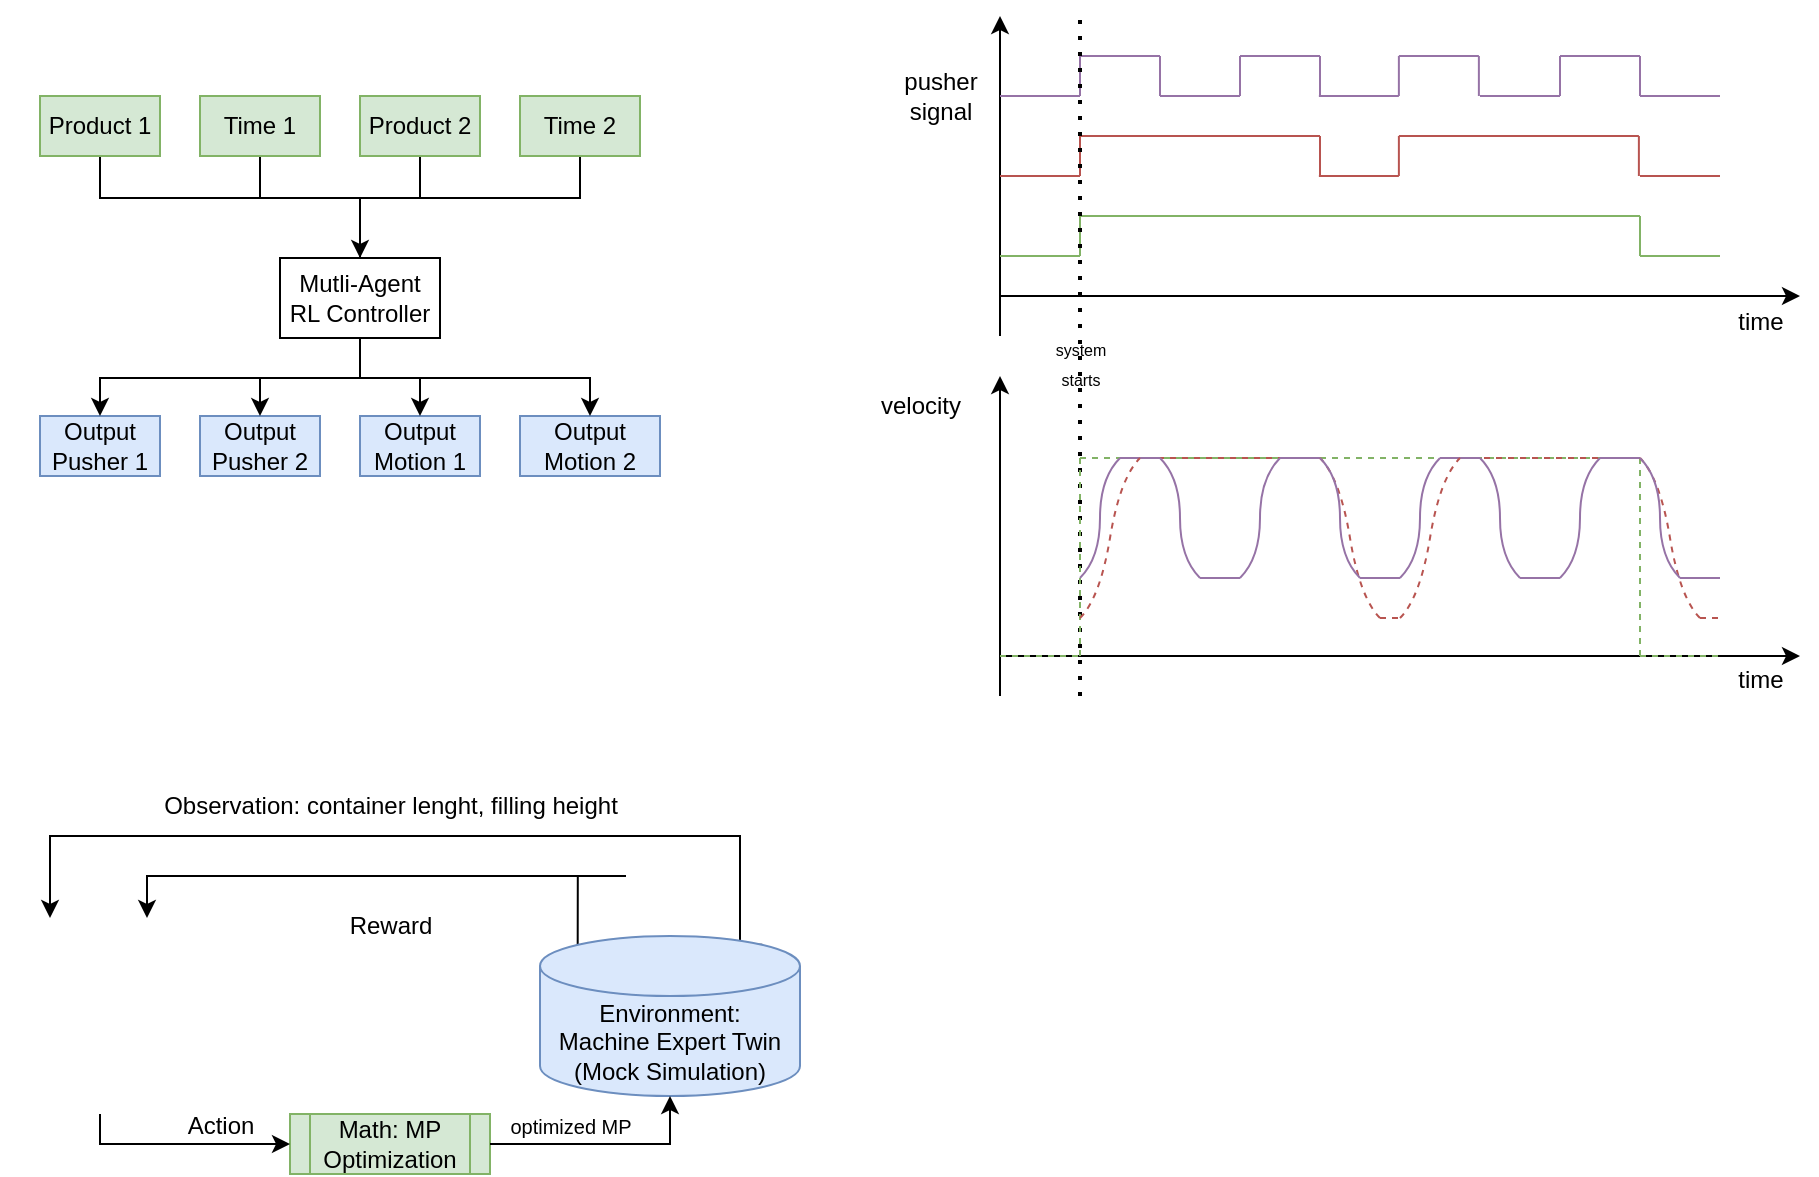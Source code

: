 <mxfile version="27.2.0">
  <diagram id="6a731a19-8d31-9384-78a2-239565b7b9f0" name="Page-1">
    <mxGraphModel dx="679" dy="354" grid="1" gridSize="10" guides="1" tooltips="1" connect="1" arrows="1" fold="1" page="1" pageScale="1" pageWidth="1169" pageHeight="827" background="none" math="0" shadow="0">
      <root>
        <mxCell id="0" />
        <mxCell id="1" parent="0" />
        <mxCell id="pIqreqhXc2t8eF8DuM6R-91" value="" style="endArrow=none;html=1;rounded=0;fillColor=#d5e8d4;strokeColor=#82b366;dashed=1;" edge="1" parent="1">
          <mxGeometry width="50" height="50" relative="1" as="geometry">
            <mxPoint x="600" y="261" as="sourcePoint" />
            <mxPoint x="880" y="261" as="targetPoint" />
          </mxGeometry>
        </mxCell>
        <mxCell id="yubhM1SOayhGXeNkUcZc-1807" value="Output&lt;br&gt;Pusher 1" style="whiteSpace=wrap;html=1;align=center;verticalAlign=middle;treeFolding=1;treeMoving=1;newEdgeStyle={&quot;edgeStyle&quot;:&quot;elbowEdgeStyle&quot;,&quot;startArrow&quot;:&quot;none&quot;,&quot;endArrow&quot;:&quot;none&quot;};fillColor=#dae8fc;strokeColor=#6c8ebf;" parent="1" vertex="1">
          <mxGeometry x="80" y="240" width="60" height="30" as="geometry" />
        </mxCell>
        <mxCell id="yubhM1SOayhGXeNkUcZc-1810" value="Output&lt;br&gt;Pusher 2" style="whiteSpace=wrap;html=1;align=center;verticalAlign=middle;treeFolding=1;treeMoving=1;newEdgeStyle={&quot;edgeStyle&quot;:&quot;elbowEdgeStyle&quot;,&quot;startArrow&quot;:&quot;none&quot;,&quot;endArrow&quot;:&quot;none&quot;};fillColor=#dae8fc;strokeColor=#6c8ebf;" parent="1" vertex="1">
          <mxGeometry x="160" y="240" width="60" height="30" as="geometry" />
        </mxCell>
        <mxCell id="yubhM1SOayhGXeNkUcZc-1812" value="Output&lt;br&gt;Motion 1" style="whiteSpace=wrap;html=1;align=center;verticalAlign=middle;treeFolding=1;treeMoving=1;newEdgeStyle={&quot;edgeStyle&quot;:&quot;elbowEdgeStyle&quot;,&quot;startArrow&quot;:&quot;none&quot;,&quot;endArrow&quot;:&quot;none&quot;};fillColor=#dae8fc;strokeColor=#6c8ebf;" parent="1" vertex="1">
          <mxGeometry x="240" y="240" width="60" height="30" as="geometry" />
        </mxCell>
        <mxCell id="yubhM1SOayhGXeNkUcZc-1814" value="Output&lt;br&gt;Motion 2" style="whiteSpace=wrap;html=1;align=center;verticalAlign=middle;treeFolding=1;treeMoving=1;newEdgeStyle={&quot;edgeStyle&quot;:&quot;elbowEdgeStyle&quot;,&quot;startArrow&quot;:&quot;none&quot;,&quot;endArrow&quot;:&quot;none&quot;};fillColor=#dae8fc;strokeColor=#6c8ebf;" parent="1" vertex="1">
          <mxGeometry x="320" y="240" width="70" height="30" as="geometry" />
        </mxCell>
        <mxCell id="pIqreqhXc2t8eF8DuM6R-10" style="edgeStyle=orthogonalEdgeStyle;rounded=0;orthogonalLoop=1;jettySize=auto;html=1;startArrow=none;endArrow=classic;entryX=0.5;entryY=0;entryDx=0;entryDy=0;endFill=1;exitX=0.5;exitY=1;exitDx=0;exitDy=0;" edge="1" parent="1" source="yubhM1SOayhGXeNkUcZc-1826" target="pIqreqhXc2t8eF8DuM6R-1">
          <mxGeometry relative="1" as="geometry">
            <mxPoint x="125" y="91" as="sourcePoint" />
            <mxPoint x="240" y="142" as="targetPoint" />
            <Array as="points">
              <mxPoint x="110" y="131" />
              <mxPoint x="240" y="131" />
            </Array>
          </mxGeometry>
        </mxCell>
        <mxCell id="yubhM1SOayhGXeNkUcZc-1826" value="Product 1" style="whiteSpace=wrap;html=1;align=center;verticalAlign=middle;treeFolding=1;treeMoving=1;newEdgeStyle={&quot;edgeStyle&quot;:&quot;elbowEdgeStyle&quot;,&quot;startArrow&quot;:&quot;none&quot;,&quot;endArrow&quot;:&quot;none&quot;};fillColor=#d5e8d4;strokeColor=#82b366;" parent="1" vertex="1">
          <mxGeometry x="80" y="80" width="60" height="30" as="geometry" />
        </mxCell>
        <mxCell id="pIqreqhXc2t8eF8DuM6R-12" style="edgeStyle=orthogonalEdgeStyle;rounded=0;orthogonalLoop=1;jettySize=auto;html=1;startArrow=none;endArrow=none;exitX=0.5;exitY=1;exitDx=0;exitDy=0;entryX=0.5;entryY=0;entryDx=0;entryDy=0;" edge="1" parent="1" source="yubhM1SOayhGXeNkUcZc-1828" target="pIqreqhXc2t8eF8DuM6R-1">
          <mxGeometry relative="1" as="geometry">
            <Array as="points">
              <mxPoint x="190" y="131" />
              <mxPoint x="240" y="131" />
            </Array>
          </mxGeometry>
        </mxCell>
        <mxCell id="yubhM1SOayhGXeNkUcZc-1828" value="Time 1" style="whiteSpace=wrap;html=1;align=center;verticalAlign=middle;treeFolding=1;treeMoving=1;newEdgeStyle={&quot;edgeStyle&quot;:&quot;elbowEdgeStyle&quot;,&quot;startArrow&quot;:&quot;none&quot;,&quot;endArrow&quot;:&quot;none&quot;};fillColor=#d5e8d4;strokeColor=#82b366;" parent="1" vertex="1">
          <mxGeometry x="160" y="80" width="60" height="30" as="geometry" />
        </mxCell>
        <mxCell id="pIqreqhXc2t8eF8DuM6R-13" style="edgeStyle=orthogonalEdgeStyle;rounded=0;orthogonalLoop=1;jettySize=auto;html=1;startArrow=none;endArrow=none;entryX=0.5;entryY=0;entryDx=0;entryDy=0;" edge="1" parent="1" source="yubhM1SOayhGXeNkUcZc-1830" target="pIqreqhXc2t8eF8DuM6R-1">
          <mxGeometry relative="1" as="geometry">
            <mxPoint x="240" y="161" as="targetPoint" />
            <Array as="points">
              <mxPoint x="270" y="131" />
              <mxPoint x="240" y="131" />
            </Array>
          </mxGeometry>
        </mxCell>
        <mxCell id="yubhM1SOayhGXeNkUcZc-1830" value="Product 2" style="whiteSpace=wrap;html=1;align=center;verticalAlign=middle;treeFolding=1;treeMoving=1;newEdgeStyle={&quot;edgeStyle&quot;:&quot;elbowEdgeStyle&quot;,&quot;startArrow&quot;:&quot;none&quot;,&quot;endArrow&quot;:&quot;none&quot;};fillColor=#d5e8d4;strokeColor=#82b366;" parent="1" vertex="1">
          <mxGeometry x="240" y="80" width="60" height="30" as="geometry" />
        </mxCell>
        <mxCell id="pIqreqhXc2t8eF8DuM6R-14" style="edgeStyle=orthogonalEdgeStyle;rounded=0;orthogonalLoop=1;jettySize=auto;html=1;startArrow=none;endArrow=none;exitX=0.5;exitY=1;exitDx=0;exitDy=0;entryX=0.5;entryY=0;entryDx=0;entryDy=0;" edge="1" parent="1" source="yubhM1SOayhGXeNkUcZc-1832" target="pIqreqhXc2t8eF8DuM6R-1">
          <mxGeometry relative="1" as="geometry">
            <Array as="points">
              <mxPoint x="350" y="131" />
              <mxPoint x="240" y="131" />
            </Array>
          </mxGeometry>
        </mxCell>
        <mxCell id="yubhM1SOayhGXeNkUcZc-1832" value="Time 2" style="whiteSpace=wrap;html=1;align=center;verticalAlign=middle;treeFolding=1;treeMoving=1;newEdgeStyle={&quot;edgeStyle&quot;:&quot;elbowEdgeStyle&quot;,&quot;startArrow&quot;:&quot;none&quot;,&quot;endArrow&quot;:&quot;none&quot;};fillColor=#d5e8d4;strokeColor=#82b366;" parent="1" vertex="1">
          <mxGeometry x="320" y="80" width="60" height="30" as="geometry" />
        </mxCell>
        <mxCell id="yubhM1SOayhGXeNkUcZc-1877" value="" style="endArrow=classic;html=1;rounded=0;" parent="1" edge="1">
          <mxGeometry width="50" height="50" relative="1" as="geometry">
            <mxPoint x="560" y="180" as="sourcePoint" />
            <mxPoint x="960" y="180" as="targetPoint" />
          </mxGeometry>
        </mxCell>
        <mxCell id="yubhM1SOayhGXeNkUcZc-1878" value="" style="endArrow=classic;html=1;rounded=0;" parent="1" edge="1">
          <mxGeometry width="50" height="50" relative="1" as="geometry">
            <mxPoint x="560" y="200" as="sourcePoint" />
            <mxPoint x="560" y="40" as="targetPoint" />
          </mxGeometry>
        </mxCell>
        <mxCell id="yubhM1SOayhGXeNkUcZc-1910" value="" style="endArrow=none;html=1;rounded=0;fillColor=#e1d5e7;strokeColor=#9673a6;" parent="1" edge="1">
          <mxGeometry width="50" height="50" relative="1" as="geometry">
            <mxPoint x="560" y="80" as="sourcePoint" />
            <mxPoint x="600" y="80" as="targetPoint" />
          </mxGeometry>
        </mxCell>
        <mxCell id="yubhM1SOayhGXeNkUcZc-1911" value="" style="endArrow=none;html=1;rounded=0;fillColor=#e1d5e7;strokeColor=#9673a6;" parent="1" edge="1">
          <mxGeometry width="50" height="50" relative="1" as="geometry">
            <mxPoint x="600" y="80" as="sourcePoint" />
            <mxPoint x="600" y="60" as="targetPoint" />
          </mxGeometry>
        </mxCell>
        <mxCell id="yubhM1SOayhGXeNkUcZc-1912" value="" style="endArrow=none;html=1;rounded=0;fillColor=#e1d5e7;strokeColor=#9673a6;" parent="1" edge="1">
          <mxGeometry width="50" height="50" relative="1" as="geometry">
            <mxPoint x="600" y="60" as="sourcePoint" />
            <mxPoint x="640" y="60" as="targetPoint" />
          </mxGeometry>
        </mxCell>
        <mxCell id="yubhM1SOayhGXeNkUcZc-1913" value="" style="endArrow=none;html=1;rounded=0;fillColor=#e1d5e7;strokeColor=#9673a6;" parent="1" edge="1">
          <mxGeometry width="50" height="50" relative="1" as="geometry">
            <mxPoint x="640" y="80" as="sourcePoint" />
            <mxPoint x="640" y="60" as="targetPoint" />
          </mxGeometry>
        </mxCell>
        <mxCell id="yubhM1SOayhGXeNkUcZc-1914" value="" style="endArrow=none;html=1;rounded=0;fillColor=#e1d5e7;strokeColor=#9673a6;" parent="1" edge="1">
          <mxGeometry width="50" height="50" relative="1" as="geometry">
            <mxPoint x="640" y="80" as="sourcePoint" />
            <mxPoint x="680" y="80" as="targetPoint" />
          </mxGeometry>
        </mxCell>
        <mxCell id="yubhM1SOayhGXeNkUcZc-1915" value="" style="endArrow=none;html=1;rounded=0;fillColor=#e1d5e7;strokeColor=#9673a6;" parent="1" edge="1">
          <mxGeometry width="50" height="50" relative="1" as="geometry">
            <mxPoint x="680" y="80" as="sourcePoint" />
            <mxPoint x="680" y="60" as="targetPoint" />
          </mxGeometry>
        </mxCell>
        <mxCell id="yubhM1SOayhGXeNkUcZc-1916" value="" style="endArrow=none;html=1;rounded=0;fillColor=#e1d5e7;strokeColor=#9673a6;" parent="1" edge="1">
          <mxGeometry width="50" height="50" relative="1" as="geometry">
            <mxPoint x="680" y="60" as="sourcePoint" />
            <mxPoint x="720" y="60" as="targetPoint" />
          </mxGeometry>
        </mxCell>
        <mxCell id="yubhM1SOayhGXeNkUcZc-1917" value="" style="endArrow=none;html=1;rounded=0;fillColor=#e1d5e7;strokeColor=#9673a6;" parent="1" edge="1">
          <mxGeometry width="50" height="50" relative="1" as="geometry">
            <mxPoint x="720" y="80" as="sourcePoint" />
            <mxPoint x="720" y="60" as="targetPoint" />
          </mxGeometry>
        </mxCell>
        <mxCell id="yubhM1SOayhGXeNkUcZc-1918" value="" style="endArrow=none;html=1;rounded=0;fillColor=#e1d5e7;strokeColor=#9673a6;" parent="1" edge="1">
          <mxGeometry width="50" height="50" relative="1" as="geometry">
            <mxPoint x="719.44" y="80" as="sourcePoint" />
            <mxPoint x="759.44" y="80" as="targetPoint" />
          </mxGeometry>
        </mxCell>
        <mxCell id="yubhM1SOayhGXeNkUcZc-1919" value="" style="endArrow=none;html=1;rounded=0;fillColor=#e1d5e7;strokeColor=#9673a6;" parent="1" edge="1">
          <mxGeometry width="50" height="50" relative="1" as="geometry">
            <mxPoint x="759.44" y="80" as="sourcePoint" />
            <mxPoint x="759.44" y="60" as="targetPoint" />
          </mxGeometry>
        </mxCell>
        <mxCell id="yubhM1SOayhGXeNkUcZc-1920" value="" style="endArrow=none;html=1;rounded=0;fillColor=#e1d5e7;strokeColor=#9673a6;" parent="1" edge="1">
          <mxGeometry width="50" height="50" relative="1" as="geometry">
            <mxPoint x="759.44" y="60" as="sourcePoint" />
            <mxPoint x="799.44" y="60" as="targetPoint" />
          </mxGeometry>
        </mxCell>
        <mxCell id="yubhM1SOayhGXeNkUcZc-1921" value="" style="endArrow=none;html=1;rounded=0;fillColor=#e1d5e7;strokeColor=#9673a6;" parent="1" edge="1">
          <mxGeometry width="50" height="50" relative="1" as="geometry">
            <mxPoint x="799.44" y="80" as="sourcePoint" />
            <mxPoint x="799.44" y="60" as="targetPoint" />
          </mxGeometry>
        </mxCell>
        <mxCell id="yubhM1SOayhGXeNkUcZc-1922" value="" style="endArrow=none;html=1;rounded=0;fillColor=#e1d5e7;strokeColor=#9673a6;" parent="1" edge="1">
          <mxGeometry width="50" height="50" relative="1" as="geometry">
            <mxPoint x="800" y="80" as="sourcePoint" />
            <mxPoint x="840" y="80" as="targetPoint" />
          </mxGeometry>
        </mxCell>
        <mxCell id="yubhM1SOayhGXeNkUcZc-1923" value="" style="endArrow=none;html=1;rounded=0;fillColor=#e1d5e7;strokeColor=#9673a6;" parent="1" edge="1">
          <mxGeometry width="50" height="50" relative="1" as="geometry">
            <mxPoint x="840" y="80" as="sourcePoint" />
            <mxPoint x="840" y="60" as="targetPoint" />
          </mxGeometry>
        </mxCell>
        <mxCell id="yubhM1SOayhGXeNkUcZc-1924" value="" style="endArrow=none;html=1;rounded=0;fillColor=#e1d5e7;strokeColor=#9673a6;" parent="1" edge="1">
          <mxGeometry width="50" height="50" relative="1" as="geometry">
            <mxPoint x="840" y="60" as="sourcePoint" />
            <mxPoint x="880" y="60" as="targetPoint" />
          </mxGeometry>
        </mxCell>
        <mxCell id="yubhM1SOayhGXeNkUcZc-1925" value="" style="endArrow=none;html=1;rounded=0;fillColor=#e1d5e7;strokeColor=#9673a6;" parent="1" edge="1">
          <mxGeometry width="50" height="50" relative="1" as="geometry">
            <mxPoint x="880" y="80" as="sourcePoint" />
            <mxPoint x="880" y="60" as="targetPoint" />
          </mxGeometry>
        </mxCell>
        <mxCell id="yubhM1SOayhGXeNkUcZc-1926" value="" style="endArrow=none;html=1;rounded=0;fillColor=#e1d5e7;strokeColor=#9673a6;" parent="1" edge="1">
          <mxGeometry width="50" height="50" relative="1" as="geometry">
            <mxPoint x="880" y="80" as="sourcePoint" />
            <mxPoint x="920" y="80" as="targetPoint" />
          </mxGeometry>
        </mxCell>
        <mxCell id="yubhM1SOayhGXeNkUcZc-1927" value="" style="endArrow=none;html=1;rounded=0;fillColor=#f8cecc;strokeColor=#b85450;" parent="1" edge="1">
          <mxGeometry width="50" height="50" relative="1" as="geometry">
            <mxPoint x="560" y="120" as="sourcePoint" />
            <mxPoint x="600" y="120" as="targetPoint" />
          </mxGeometry>
        </mxCell>
        <mxCell id="yubhM1SOayhGXeNkUcZc-1928" value="" style="endArrow=none;html=1;rounded=0;fillColor=#f8cecc;strokeColor=#b85450;" parent="1" edge="1">
          <mxGeometry width="50" height="50" relative="1" as="geometry">
            <mxPoint x="600" y="120" as="sourcePoint" />
            <mxPoint x="600" y="100" as="targetPoint" />
          </mxGeometry>
        </mxCell>
        <mxCell id="yubhM1SOayhGXeNkUcZc-1929" value="" style="endArrow=none;html=1;rounded=0;fillColor=#f8cecc;strokeColor=#b85450;" parent="1" edge="1">
          <mxGeometry width="50" height="50" relative="1" as="geometry">
            <mxPoint x="600" y="100" as="sourcePoint" />
            <mxPoint x="720" y="100" as="targetPoint" />
          </mxGeometry>
        </mxCell>
        <mxCell id="yubhM1SOayhGXeNkUcZc-1930" value="" style="endArrow=none;html=1;rounded=0;fillColor=#f8cecc;strokeColor=#b85450;" parent="1" edge="1">
          <mxGeometry width="50" height="50" relative="1" as="geometry">
            <mxPoint x="720" y="120" as="sourcePoint" />
            <mxPoint x="720" y="100" as="targetPoint" />
          </mxGeometry>
        </mxCell>
        <mxCell id="yubhM1SOayhGXeNkUcZc-1931" value="" style="endArrow=none;html=1;rounded=0;fillColor=#f8cecc;strokeColor=#b85450;" parent="1" edge="1">
          <mxGeometry width="50" height="50" relative="1" as="geometry">
            <mxPoint x="880" y="120" as="sourcePoint" />
            <mxPoint x="920" y="120" as="targetPoint" />
          </mxGeometry>
        </mxCell>
        <mxCell id="yubhM1SOayhGXeNkUcZc-1932" value="" style="endArrow=none;html=1;rounded=0;fillColor=#f8cecc;strokeColor=#b85450;" parent="1" edge="1">
          <mxGeometry width="50" height="50" relative="1" as="geometry">
            <mxPoint x="719.44" y="120" as="sourcePoint" />
            <mxPoint x="759.44" y="120" as="targetPoint" />
          </mxGeometry>
        </mxCell>
        <mxCell id="yubhM1SOayhGXeNkUcZc-1933" value="" style="endArrow=none;html=1;rounded=0;fillColor=#f8cecc;strokeColor=#b85450;" parent="1" edge="1">
          <mxGeometry width="50" height="50" relative="1" as="geometry">
            <mxPoint x="759.44" y="120" as="sourcePoint" />
            <mxPoint x="759.44" y="100" as="targetPoint" />
          </mxGeometry>
        </mxCell>
        <mxCell id="yubhM1SOayhGXeNkUcZc-1934" value="" style="endArrow=none;html=1;rounded=0;fillColor=#f8cecc;strokeColor=#b85450;" parent="1" edge="1">
          <mxGeometry width="50" height="50" relative="1" as="geometry">
            <mxPoint x="759.44" y="100" as="sourcePoint" />
            <mxPoint x="879.44" y="100" as="targetPoint" />
          </mxGeometry>
        </mxCell>
        <mxCell id="yubhM1SOayhGXeNkUcZc-1935" value="" style="endArrow=none;html=1;rounded=0;fillColor=#f8cecc;strokeColor=#b85450;" parent="1" edge="1">
          <mxGeometry width="50" height="50" relative="1" as="geometry">
            <mxPoint x="879.44" y="120" as="sourcePoint" />
            <mxPoint x="879.44" y="100" as="targetPoint" />
          </mxGeometry>
        </mxCell>
        <mxCell id="yubhM1SOayhGXeNkUcZc-1936" value="" style="endArrow=none;html=1;rounded=0;fillColor=#d5e8d4;strokeColor=#82b366;" parent="1" edge="1">
          <mxGeometry width="50" height="50" relative="1" as="geometry">
            <mxPoint x="560" y="160" as="sourcePoint" />
            <mxPoint x="600" y="160" as="targetPoint" />
          </mxGeometry>
        </mxCell>
        <mxCell id="yubhM1SOayhGXeNkUcZc-1937" value="" style="endArrow=none;html=1;rounded=0;fillColor=#d5e8d4;strokeColor=#82b366;" parent="1" edge="1">
          <mxGeometry width="50" height="50" relative="1" as="geometry">
            <mxPoint x="600" y="160" as="sourcePoint" />
            <mxPoint x="600" y="140" as="targetPoint" />
          </mxGeometry>
        </mxCell>
        <mxCell id="yubhM1SOayhGXeNkUcZc-1938" value="" style="endArrow=none;html=1;rounded=0;fillColor=#d5e8d4;strokeColor=#82b366;" parent="1" edge="1">
          <mxGeometry width="50" height="50" relative="1" as="geometry">
            <mxPoint x="600" y="140" as="sourcePoint" />
            <mxPoint x="880" y="140" as="targetPoint" />
          </mxGeometry>
        </mxCell>
        <mxCell id="yubhM1SOayhGXeNkUcZc-1939" value="" style="endArrow=none;html=1;rounded=0;fillColor=#d5e8d4;strokeColor=#82b366;" parent="1" edge="1">
          <mxGeometry width="50" height="50" relative="1" as="geometry">
            <mxPoint x="880" y="160" as="sourcePoint" />
            <mxPoint x="880" y="140" as="targetPoint" />
          </mxGeometry>
        </mxCell>
        <mxCell id="yubhM1SOayhGXeNkUcZc-1940" value="" style="endArrow=none;html=1;rounded=0;fillColor=#d5e8d4;strokeColor=#82b366;" parent="1" edge="1">
          <mxGeometry width="50" height="50" relative="1" as="geometry">
            <mxPoint x="880" y="160" as="sourcePoint" />
            <mxPoint x="920" y="160" as="targetPoint" />
          </mxGeometry>
        </mxCell>
        <mxCell id="pIqreqhXc2t8eF8DuM6R-15" style="edgeStyle=orthogonalEdgeStyle;rounded=0;orthogonalLoop=1;jettySize=auto;html=1;exitX=0.5;exitY=1;exitDx=0;exitDy=0;entryX=0.5;entryY=0;entryDx=0;entryDy=0;" edge="1" parent="1" source="pIqreqhXc2t8eF8DuM6R-1" target="yubhM1SOayhGXeNkUcZc-1807">
          <mxGeometry relative="1" as="geometry">
            <Array as="points">
              <mxPoint x="240" y="221" />
              <mxPoint x="110" y="221" />
            </Array>
          </mxGeometry>
        </mxCell>
        <mxCell id="pIqreqhXc2t8eF8DuM6R-16" style="edgeStyle=orthogonalEdgeStyle;rounded=0;orthogonalLoop=1;jettySize=auto;html=1;exitX=0.5;exitY=1;exitDx=0;exitDy=0;entryX=0.5;entryY=0;entryDx=0;entryDy=0;" edge="1" parent="1" source="pIqreqhXc2t8eF8DuM6R-1" target="yubhM1SOayhGXeNkUcZc-1810">
          <mxGeometry relative="1" as="geometry" />
        </mxCell>
        <mxCell id="pIqreqhXc2t8eF8DuM6R-17" style="edgeStyle=orthogonalEdgeStyle;rounded=0;orthogonalLoop=1;jettySize=auto;html=1;entryX=0.5;entryY=0;entryDx=0;entryDy=0;" edge="1" parent="1" source="pIqreqhXc2t8eF8DuM6R-1" target="yubhM1SOayhGXeNkUcZc-1812">
          <mxGeometry relative="1" as="geometry" />
        </mxCell>
        <mxCell id="pIqreqhXc2t8eF8DuM6R-18" style="edgeStyle=orthogonalEdgeStyle;rounded=0;orthogonalLoop=1;jettySize=auto;html=1;entryX=0.5;entryY=0;entryDx=0;entryDy=0;" edge="1" parent="1" source="pIqreqhXc2t8eF8DuM6R-1" target="yubhM1SOayhGXeNkUcZc-1814">
          <mxGeometry relative="1" as="geometry">
            <Array as="points">
              <mxPoint x="240" y="221" />
              <mxPoint x="355" y="221" />
            </Array>
          </mxGeometry>
        </mxCell>
        <mxCell id="pIqreqhXc2t8eF8DuM6R-1" value="Mutli-Agent RL Controller" style="rounded=0;whiteSpace=wrap;html=1;" vertex="1" parent="1">
          <mxGeometry x="200" y="161" width="80" height="40" as="geometry" />
        </mxCell>
        <mxCell id="pIqreqhXc2t8eF8DuM6R-19" value="pusher&lt;div&gt;signal&lt;/div&gt;" style="text;html=1;align=center;verticalAlign=middle;resizable=0;points=[];autosize=1;strokeColor=none;fillColor=none;" vertex="1" parent="1">
          <mxGeometry x="500" y="60" width="60" height="40" as="geometry" />
        </mxCell>
        <mxCell id="pIqreqhXc2t8eF8DuM6R-20" value="time" style="text;html=1;align=center;verticalAlign=middle;resizable=0;points=[];autosize=1;strokeColor=none;fillColor=none;" vertex="1" parent="1">
          <mxGeometry x="915" y="178" width="50" height="30" as="geometry" />
        </mxCell>
        <mxCell id="pIqreqhXc2t8eF8DuM6R-21" value="" style="endArrow=none;dashed=1;html=1;dashPattern=1 3;strokeWidth=2;rounded=0;" edge="1" parent="1">
          <mxGeometry width="50" height="50" relative="1" as="geometry">
            <mxPoint x="600" y="380" as="sourcePoint" />
            <mxPoint x="600" y="40" as="targetPoint" />
          </mxGeometry>
        </mxCell>
        <mxCell id="pIqreqhXc2t8eF8DuM6R-61" value="" style="endArrow=classic;html=1;rounded=0;" edge="1" parent="1">
          <mxGeometry width="50" height="50" relative="1" as="geometry">
            <mxPoint x="560" y="360" as="sourcePoint" />
            <mxPoint x="960" y="360" as="targetPoint" />
          </mxGeometry>
        </mxCell>
        <mxCell id="pIqreqhXc2t8eF8DuM6R-62" value="" style="endArrow=classic;html=1;rounded=0;" edge="1" parent="1">
          <mxGeometry width="50" height="50" relative="1" as="geometry">
            <mxPoint x="560" y="380" as="sourcePoint" />
            <mxPoint x="560" y="220" as="targetPoint" />
          </mxGeometry>
        </mxCell>
        <mxCell id="pIqreqhXc2t8eF8DuM6R-63" value="" style="endArrow=none;html=1;rounded=0;fillColor=#d5e8d4;strokeColor=#82b366;dashed=1;" edge="1" parent="1">
          <mxGeometry width="50" height="50" relative="1" as="geometry">
            <mxPoint x="560" y="360" as="sourcePoint" />
            <mxPoint x="600" y="360" as="targetPoint" />
          </mxGeometry>
        </mxCell>
        <mxCell id="pIqreqhXc2t8eF8DuM6R-79" value="" style="endArrow=none;html=1;rounded=0;fillColor=#d5e8d4;strokeColor=#82b366;dashed=1;" edge="1" parent="1">
          <mxGeometry width="50" height="50" relative="1" as="geometry">
            <mxPoint x="880" y="360" as="sourcePoint" />
            <mxPoint x="920" y="360" as="targetPoint" />
          </mxGeometry>
        </mxCell>
        <mxCell id="pIqreqhXc2t8eF8DuM6R-83" value="" style="endArrow=none;html=1;rounded=0;fillColor=#f8cecc;strokeColor=#b85450;dashed=1;" edge="1" parent="1">
          <mxGeometry width="50" height="50" relative="1" as="geometry">
            <mxPoint x="720" y="261" as="sourcePoint" />
            <mxPoint x="630" y="261" as="targetPoint" />
          </mxGeometry>
        </mxCell>
        <mxCell id="pIqreqhXc2t8eF8DuM6R-85" value="" style="endArrow=none;html=1;rounded=0;fillColor=#f8cecc;strokeColor=#b85450;dashed=1;" edge="1" parent="1">
          <mxGeometry width="50" height="50" relative="1" as="geometry">
            <mxPoint x="750" y="341" as="sourcePoint" />
            <mxPoint x="760" y="341" as="targetPoint" />
          </mxGeometry>
        </mxCell>
        <mxCell id="pIqreqhXc2t8eF8DuM6R-87" value="" style="endArrow=none;html=1;rounded=0;fillColor=#f8cecc;strokeColor=#b85450;dashed=1;" edge="1" parent="1">
          <mxGeometry width="50" height="50" relative="1" as="geometry">
            <mxPoint x="790" y="261" as="sourcePoint" />
            <mxPoint x="880" y="261" as="targetPoint" />
          </mxGeometry>
        </mxCell>
        <mxCell id="pIqreqhXc2t8eF8DuM6R-90" value="" style="endArrow=none;html=1;rounded=0;fillColor=#d5e8d4;strokeColor=#82b366;dashed=1;" edge="1" parent="1">
          <mxGeometry width="50" height="50" relative="1" as="geometry">
            <mxPoint x="600" y="360" as="sourcePoint" />
            <mxPoint x="600" y="261" as="targetPoint" />
          </mxGeometry>
        </mxCell>
        <mxCell id="pIqreqhXc2t8eF8DuM6R-92" value="" style="endArrow=none;html=1;rounded=0;fillColor=#d5e8d4;strokeColor=#82b366;dashed=1;" edge="1" parent="1">
          <mxGeometry width="50" height="50" relative="1" as="geometry">
            <mxPoint x="880" y="360" as="sourcePoint" />
            <mxPoint x="880" y="261" as="targetPoint" />
          </mxGeometry>
        </mxCell>
        <mxCell id="pIqreqhXc2t8eF8DuM6R-94" value="velocity" style="text;html=1;align=center;verticalAlign=middle;resizable=0;points=[];autosize=1;strokeColor=none;fillColor=none;" vertex="1" parent="1">
          <mxGeometry x="490" y="220" width="60" height="30" as="geometry" />
        </mxCell>
        <mxCell id="pIqreqhXc2t8eF8DuM6R-95" value="time" style="text;html=1;align=center;verticalAlign=middle;resizable=0;points=[];autosize=1;strokeColor=none;fillColor=none;" vertex="1" parent="1">
          <mxGeometry x="915" y="357" width="50" height="30" as="geometry" />
        </mxCell>
        <mxCell id="pIqreqhXc2t8eF8DuM6R-98" value="" style="curved=1;endArrow=none;html=1;rounded=0;endFill=0;fillColor=#e1d5e7;strokeColor=#9673a6;" edge="1" parent="1">
          <mxGeometry width="50" height="50" relative="1" as="geometry">
            <mxPoint x="600" y="321" as="sourcePoint" />
            <mxPoint x="620" y="261" as="targetPoint" />
            <Array as="points">
              <mxPoint x="610" y="311" />
              <mxPoint x="610" y="271" />
            </Array>
          </mxGeometry>
        </mxCell>
        <mxCell id="pIqreqhXc2t8eF8DuM6R-100" value="" style="endArrow=none;html=1;rounded=0;fillColor=#e1d5e7;strokeColor=#9673a6;" edge="1" parent="1">
          <mxGeometry width="50" height="50" relative="1" as="geometry">
            <mxPoint x="620" y="261" as="sourcePoint" />
            <mxPoint x="640" y="261" as="targetPoint" />
          </mxGeometry>
        </mxCell>
        <mxCell id="pIqreqhXc2t8eF8DuM6R-101" value="" style="endArrow=none;html=1;rounded=0;fillColor=#e1d5e7;strokeColor=#9673a6;" edge="1" parent="1">
          <mxGeometry width="50" height="50" relative="1" as="geometry">
            <mxPoint x="660" y="321" as="sourcePoint" />
            <mxPoint x="680" y="321" as="targetPoint" />
          </mxGeometry>
        </mxCell>
        <mxCell id="pIqreqhXc2t8eF8DuM6R-104" value="" style="endArrow=none;html=1;rounded=0;fillColor=#e1d5e7;strokeColor=#9673a6;" edge="1" parent="1">
          <mxGeometry width="50" height="50" relative="1" as="geometry">
            <mxPoint x="700" y="261" as="sourcePoint" />
            <mxPoint x="720" y="261" as="targetPoint" />
          </mxGeometry>
        </mxCell>
        <mxCell id="pIqreqhXc2t8eF8DuM6R-105" value="" style="endArrow=none;html=1;rounded=0;fillColor=#e1d5e7;strokeColor=#9673a6;" edge="1" parent="1">
          <mxGeometry width="50" height="50" relative="1" as="geometry">
            <mxPoint x="740" y="321" as="sourcePoint" />
            <mxPoint x="760" y="321" as="targetPoint" />
          </mxGeometry>
        </mxCell>
        <mxCell id="pIqreqhXc2t8eF8DuM6R-108" value="" style="endArrow=none;html=1;rounded=0;fillColor=#e1d5e7;strokeColor=#9673a6;" edge="1" parent="1">
          <mxGeometry width="50" height="50" relative="1" as="geometry">
            <mxPoint x="780" y="261" as="sourcePoint" />
            <mxPoint x="800" y="261" as="targetPoint" />
          </mxGeometry>
        </mxCell>
        <mxCell id="pIqreqhXc2t8eF8DuM6R-109" value="" style="endArrow=none;html=1;rounded=0;fillColor=#e1d5e7;strokeColor=#9673a6;" edge="1" parent="1">
          <mxGeometry width="50" height="50" relative="1" as="geometry">
            <mxPoint x="820" y="321" as="sourcePoint" />
            <mxPoint x="840" y="321" as="targetPoint" />
          </mxGeometry>
        </mxCell>
        <mxCell id="pIqreqhXc2t8eF8DuM6R-112" value="" style="endArrow=none;html=1;rounded=0;fillColor=#e1d5e7;strokeColor=#9673a6;" edge="1" parent="1">
          <mxGeometry width="50" height="50" relative="1" as="geometry">
            <mxPoint x="860" y="261" as="sourcePoint" />
            <mxPoint x="880" y="261" as="targetPoint" />
          </mxGeometry>
        </mxCell>
        <mxCell id="pIqreqhXc2t8eF8DuM6R-114" value="" style="curved=1;endArrow=none;html=1;rounded=0;endFill=0;fillColor=#f8cecc;strokeColor=#b85450;dashed=1;" edge="1" parent="1">
          <mxGeometry width="50" height="50" relative="1" as="geometry">
            <mxPoint x="600" y="341" as="sourcePoint" />
            <mxPoint x="630" y="261" as="targetPoint" />
            <Array as="points">
              <mxPoint x="610" y="331" />
              <mxPoint x="620" y="271" />
            </Array>
          </mxGeometry>
        </mxCell>
        <mxCell id="pIqreqhXc2t8eF8DuM6R-115" value="" style="curved=1;endArrow=none;html=1;rounded=0;endFill=0;fillColor=#f8cecc;strokeColor=#b85450;dashed=1;" edge="1" parent="1">
          <mxGeometry width="50" height="50" relative="1" as="geometry">
            <mxPoint x="750" y="341" as="sourcePoint" />
            <mxPoint x="720" y="261" as="targetPoint" />
            <Array as="points">
              <mxPoint x="740" y="331" />
              <mxPoint x="730" y="271" />
            </Array>
          </mxGeometry>
        </mxCell>
        <mxCell id="pIqreqhXc2t8eF8DuM6R-116" value="" style="curved=1;endArrow=none;html=1;rounded=0;endFill=0;fillColor=#f8cecc;strokeColor=#b85450;dashed=1;" edge="1" parent="1">
          <mxGeometry width="50" height="50" relative="1" as="geometry">
            <mxPoint x="760" y="341" as="sourcePoint" />
            <mxPoint x="790" y="261" as="targetPoint" />
            <Array as="points">
              <mxPoint x="770" y="331" />
              <mxPoint x="780" y="271" />
            </Array>
          </mxGeometry>
        </mxCell>
        <mxCell id="pIqreqhXc2t8eF8DuM6R-117" value="" style="curved=1;endArrow=none;html=1;rounded=0;endFill=0;fillColor=#f8cecc;strokeColor=#b85450;dashed=1;" edge="1" parent="1">
          <mxGeometry width="50" height="50" relative="1" as="geometry">
            <mxPoint x="910" y="341" as="sourcePoint" />
            <mxPoint x="880" y="261" as="targetPoint" />
            <Array as="points">
              <mxPoint x="900" y="331" />
              <mxPoint x="890" y="271" />
            </Array>
          </mxGeometry>
        </mxCell>
        <mxCell id="pIqreqhXc2t8eF8DuM6R-119" value="" style="endArrow=none;html=1;rounded=0;fillColor=#f8cecc;strokeColor=#b85450;dashed=1;" edge="1" parent="1">
          <mxGeometry width="50" height="50" relative="1" as="geometry">
            <mxPoint x="910" y="341" as="sourcePoint" />
            <mxPoint x="920" y="341" as="targetPoint" />
          </mxGeometry>
        </mxCell>
        <mxCell id="pIqreqhXc2t8eF8DuM6R-120" value="" style="endArrow=none;html=1;rounded=0;fillColor=#e1d5e7;strokeColor=#9673a6;" edge="1" parent="1">
          <mxGeometry width="50" height="50" relative="1" as="geometry">
            <mxPoint x="900" y="321" as="sourcePoint" />
            <mxPoint x="920" y="321" as="targetPoint" />
          </mxGeometry>
        </mxCell>
        <mxCell id="pIqreqhXc2t8eF8DuM6R-121" value="" style="curved=1;endArrow=none;html=1;rounded=0;endFill=0;fillColor=#e1d5e7;strokeColor=#9673a6;" edge="1" parent="1">
          <mxGeometry width="50" height="50" relative="1" as="geometry">
            <mxPoint x="660" y="321" as="sourcePoint" />
            <mxPoint x="640" y="261" as="targetPoint" />
            <Array as="points">
              <mxPoint x="650" y="311" />
              <mxPoint x="650" y="271" />
            </Array>
          </mxGeometry>
        </mxCell>
        <mxCell id="pIqreqhXc2t8eF8DuM6R-122" value="" style="curved=1;endArrow=none;html=1;rounded=0;endFill=0;fillColor=#e1d5e7;strokeColor=#9673a6;" edge="1" parent="1">
          <mxGeometry width="50" height="50" relative="1" as="geometry">
            <mxPoint x="680" y="321" as="sourcePoint" />
            <mxPoint x="700" y="261" as="targetPoint" />
            <Array as="points">
              <mxPoint x="690" y="311" />
              <mxPoint x="690" y="271" />
            </Array>
          </mxGeometry>
        </mxCell>
        <mxCell id="pIqreqhXc2t8eF8DuM6R-123" value="" style="curved=1;endArrow=none;html=1;rounded=0;endFill=0;fillColor=#e1d5e7;strokeColor=#9673a6;" edge="1" parent="1">
          <mxGeometry width="50" height="50" relative="1" as="geometry">
            <mxPoint x="740" y="321" as="sourcePoint" />
            <mxPoint x="720" y="261" as="targetPoint" />
            <Array as="points">
              <mxPoint x="730" y="311" />
              <mxPoint x="730" y="271" />
            </Array>
          </mxGeometry>
        </mxCell>
        <mxCell id="pIqreqhXc2t8eF8DuM6R-124" value="" style="curved=1;endArrow=none;html=1;rounded=0;endFill=0;fillColor=#e1d5e7;strokeColor=#9673a6;" edge="1" parent="1">
          <mxGeometry width="50" height="50" relative="1" as="geometry">
            <mxPoint x="760" y="321" as="sourcePoint" />
            <mxPoint x="780" y="261" as="targetPoint" />
            <Array as="points">
              <mxPoint x="770" y="311" />
              <mxPoint x="770" y="271" />
            </Array>
          </mxGeometry>
        </mxCell>
        <mxCell id="pIqreqhXc2t8eF8DuM6R-125" value="" style="curved=1;endArrow=none;html=1;rounded=0;endFill=0;fillColor=#e1d5e7;strokeColor=#9673a6;" edge="1" parent="1">
          <mxGeometry width="50" height="50" relative="1" as="geometry">
            <mxPoint x="820" y="321" as="sourcePoint" />
            <mxPoint x="800" y="261" as="targetPoint" />
            <Array as="points">
              <mxPoint x="810" y="311" />
              <mxPoint x="810" y="271" />
            </Array>
          </mxGeometry>
        </mxCell>
        <mxCell id="pIqreqhXc2t8eF8DuM6R-126" value="" style="curved=1;endArrow=none;html=1;rounded=0;endFill=0;fillColor=#e1d5e7;strokeColor=#9673a6;" edge="1" parent="1">
          <mxGeometry width="50" height="50" relative="1" as="geometry">
            <mxPoint x="840" y="321" as="sourcePoint" />
            <mxPoint x="860" y="261" as="targetPoint" />
            <Array as="points">
              <mxPoint x="850" y="311" />
              <mxPoint x="850" y="271" />
            </Array>
          </mxGeometry>
        </mxCell>
        <mxCell id="pIqreqhXc2t8eF8DuM6R-127" value="" style="curved=1;endArrow=none;html=1;rounded=0;endFill=0;fillColor=#e1d5e7;strokeColor=#9673a6;" edge="1" parent="1">
          <mxGeometry width="50" height="50" relative="1" as="geometry">
            <mxPoint x="900" y="321" as="sourcePoint" />
            <mxPoint x="880" y="261" as="targetPoint" />
            <Array as="points">
              <mxPoint x="890" y="311" />
              <mxPoint x="890" y="271" />
            </Array>
          </mxGeometry>
        </mxCell>
        <mxCell id="pIqreqhXc2t8eF8DuM6R-128" value="&lt;font style=&quot;font-size: 8px;&quot;&gt;system&lt;/font&gt;&lt;div&gt;&lt;font style=&quot;font-size: 8px;&quot;&gt;starts&lt;/font&gt;&lt;/div&gt;" style="text;html=1;align=center;verticalAlign=middle;resizable=0;points=[];autosize=1;strokeColor=none;fillColor=none;" vertex="1" parent="1">
          <mxGeometry x="575" y="193" width="50" height="40" as="geometry" />
        </mxCell>
        <mxCell id="pIqreqhXc2t8eF8DuM6R-129" value="Math: MP Optimization" style="shape=process;whiteSpace=wrap;html=1;backgroundOutline=1;fillColor=#d5e8d4;strokeColor=#82b366;" vertex="1" parent="1">
          <mxGeometry x="205" y="589" width="100" height="30" as="geometry" />
        </mxCell>
        <mxCell id="pIqreqhXc2t8eF8DuM6R-130" value="&lt;font style=&quot;font-size: 10px;&quot;&gt;optimized MP&lt;/font&gt;" style="text;html=1;align=center;verticalAlign=middle;resizable=0;points=[];autosize=1;strokeColor=none;fillColor=none;" vertex="1" parent="1">
          <mxGeometry x="305" y="580" width="80" height="30" as="geometry" />
        </mxCell>
        <mxCell id="pIqreqhXc2t8eF8DuM6R-131" value="Action" style="text;html=1;align=center;verticalAlign=middle;resizable=0;points=[];autosize=1;strokeColor=none;fillColor=none;fontSize=12;" vertex="1" parent="1">
          <mxGeometry x="140" y="580" width="60" height="30" as="geometry" />
        </mxCell>
        <mxCell id="pIqreqhXc2t8eF8DuM6R-132" value="Observation: container lenght, filling height" style="text;html=1;align=center;verticalAlign=middle;resizable=0;points=[];autosize=1;strokeColor=none;fillColor=none;" vertex="1" parent="1">
          <mxGeometry x="130" y="420" width="250" height="30" as="geometry" />
        </mxCell>
        <mxCell id="pIqreqhXc2t8eF8DuM6R-133" value="Reward" style="text;html=1;align=center;verticalAlign=middle;resizable=0;points=[];autosize=1;strokeColor=none;fillColor=none;" vertex="1" parent="1">
          <mxGeometry x="225" y="480" width="60" height="30" as="geometry" />
        </mxCell>
        <mxCell id="pIqreqhXc2t8eF8DuM6R-134" style="edgeStyle=orthogonalEdgeStyle;rounded=0;orthogonalLoop=1;jettySize=auto;html=1;entryX=0.75;entryY=0;entryDx=0;entryDy=0;exitX=0.145;exitY=0;exitDx=0;exitDy=4.35;exitPerimeter=0;" edge="1" parent="1" source="pIqreqhXc2t8eF8DuM6R-136" target="pIqreqhXc2t8eF8DuM6R-138">
          <mxGeometry relative="1" as="geometry">
            <Array as="points">
              <mxPoint x="373" y="470" />
              <mxPoint x="134" y="470" />
              <mxPoint x="134" y="491" />
            </Array>
          </mxGeometry>
        </mxCell>
        <mxCell id="pIqreqhXc2t8eF8DuM6R-135" style="edgeStyle=orthogonalEdgeStyle;rounded=0;orthogonalLoop=1;jettySize=auto;html=1;exitX=0.855;exitY=0;exitDx=0;exitDy=4.35;exitPerimeter=0;entryX=0.25;entryY=0;entryDx=0;entryDy=0;" edge="1" parent="1" source="pIqreqhXc2t8eF8DuM6R-136" target="pIqreqhXc2t8eF8DuM6R-138">
          <mxGeometry relative="1" as="geometry">
            <Array as="points">
              <mxPoint x="430" y="504" />
              <mxPoint x="430" y="450" />
              <mxPoint x="85" y="450" />
              <mxPoint x="85" y="491" />
            </Array>
          </mxGeometry>
        </mxCell>
        <mxCell id="pIqreqhXc2t8eF8DuM6R-136" value="Environment:&lt;div&gt;Machine Expert Twin&lt;div&gt;(Mock Simulation)&lt;/div&gt;&lt;/div&gt;" style="shape=cylinder3;whiteSpace=wrap;html=1;boundedLbl=1;backgroundOutline=1;size=15;fillColor=#dae8fc;strokeColor=#6c8ebf;" vertex="1" parent="1">
          <mxGeometry x="330" y="500" width="130" height="80" as="geometry" />
        </mxCell>
        <mxCell id="pIqreqhXc2t8eF8DuM6R-137" style="edgeStyle=orthogonalEdgeStyle;rounded=0;orthogonalLoop=1;jettySize=auto;html=1;entryX=0;entryY=0.5;entryDx=0;entryDy=0;" edge="1" parent="1" source="pIqreqhXc2t8eF8DuM6R-138" target="pIqreqhXc2t8eF8DuM6R-129">
          <mxGeometry relative="1" as="geometry">
            <Array as="points">
              <mxPoint x="110" y="604" />
            </Array>
          </mxGeometry>
        </mxCell>
        <mxCell id="pIqreqhXc2t8eF8DuM6R-138" value="" style="shape=image;html=1;verticalAlign=top;verticalLabelPosition=bottom;labelBackgroundColor=#ffffff;imageAspect=0;aspect=fixed;image=https://cdn1.iconfinder.com/data/icons/unicons-line-vol-5/24/robot-128.png" vertex="1" parent="1">
          <mxGeometry x="60" y="491" width="98" height="98" as="geometry" />
        </mxCell>
        <mxCell id="pIqreqhXc2t8eF8DuM6R-139" style="edgeStyle=orthogonalEdgeStyle;rounded=0;orthogonalLoop=1;jettySize=auto;html=1;entryX=0.5;entryY=1;entryDx=0;entryDy=0;entryPerimeter=0;" edge="1" parent="1" source="pIqreqhXc2t8eF8DuM6R-129" target="pIqreqhXc2t8eF8DuM6R-136">
          <mxGeometry relative="1" as="geometry" />
        </mxCell>
      </root>
    </mxGraphModel>
  </diagram>
</mxfile>
